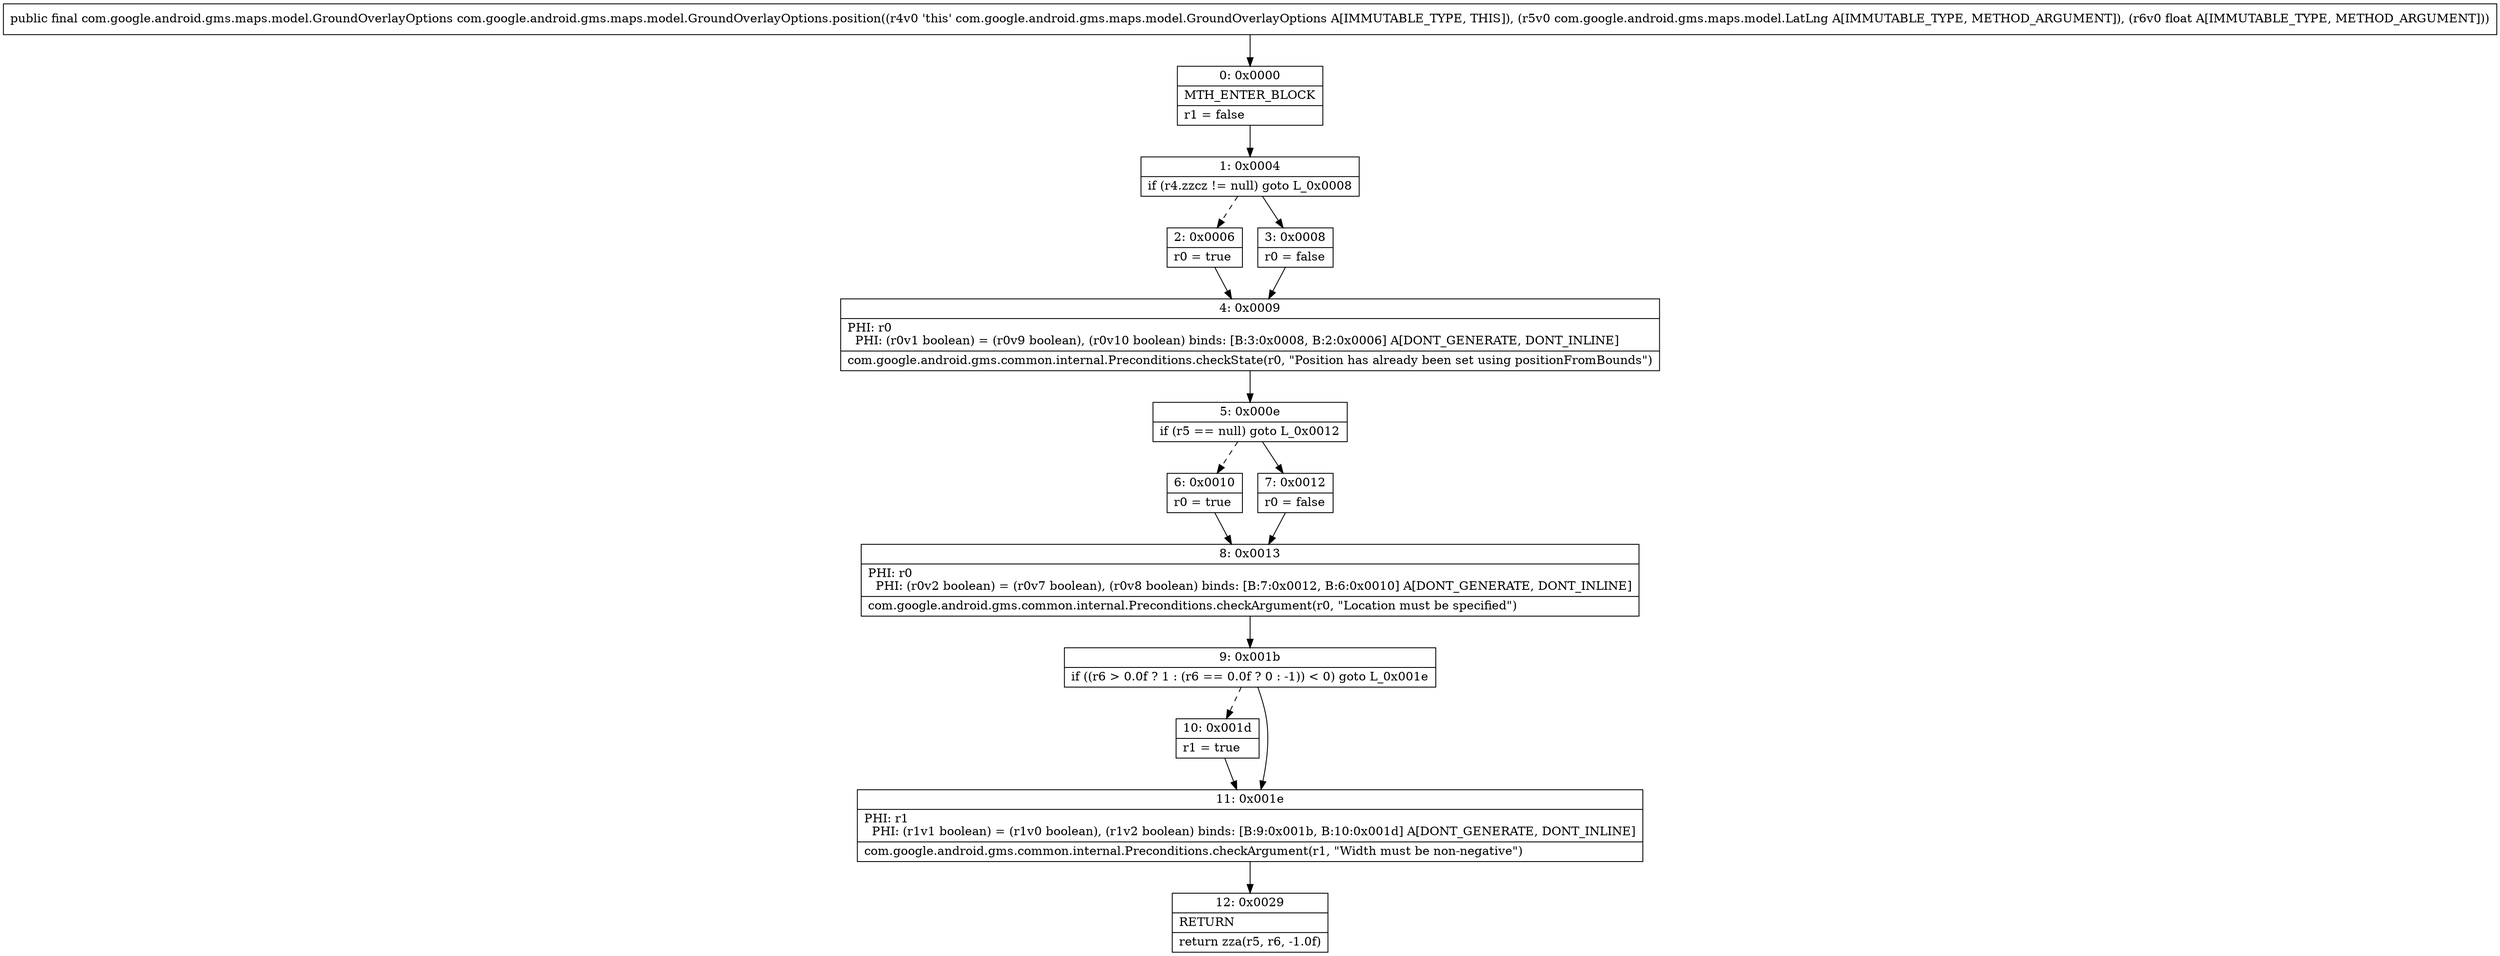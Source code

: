 digraph "CFG forcom.google.android.gms.maps.model.GroundOverlayOptions.position(Lcom\/google\/android\/gms\/maps\/model\/LatLng;F)Lcom\/google\/android\/gms\/maps\/model\/GroundOverlayOptions;" {
Node_0 [shape=record,label="{0\:\ 0x0000|MTH_ENTER_BLOCK\l|r1 = false\l}"];
Node_1 [shape=record,label="{1\:\ 0x0004|if (r4.zzcz != null) goto L_0x0008\l}"];
Node_2 [shape=record,label="{2\:\ 0x0006|r0 = true\l}"];
Node_3 [shape=record,label="{3\:\ 0x0008|r0 = false\l}"];
Node_4 [shape=record,label="{4\:\ 0x0009|PHI: r0 \l  PHI: (r0v1 boolean) = (r0v9 boolean), (r0v10 boolean) binds: [B:3:0x0008, B:2:0x0006] A[DONT_GENERATE, DONT_INLINE]\l|com.google.android.gms.common.internal.Preconditions.checkState(r0, \"Position has already been set using positionFromBounds\")\l}"];
Node_5 [shape=record,label="{5\:\ 0x000e|if (r5 == null) goto L_0x0012\l}"];
Node_6 [shape=record,label="{6\:\ 0x0010|r0 = true\l}"];
Node_7 [shape=record,label="{7\:\ 0x0012|r0 = false\l}"];
Node_8 [shape=record,label="{8\:\ 0x0013|PHI: r0 \l  PHI: (r0v2 boolean) = (r0v7 boolean), (r0v8 boolean) binds: [B:7:0x0012, B:6:0x0010] A[DONT_GENERATE, DONT_INLINE]\l|com.google.android.gms.common.internal.Preconditions.checkArgument(r0, \"Location must be specified\")\l}"];
Node_9 [shape=record,label="{9\:\ 0x001b|if ((r6 \> 0.0f ? 1 : (r6 == 0.0f ? 0 : \-1)) \< 0) goto L_0x001e\l}"];
Node_10 [shape=record,label="{10\:\ 0x001d|r1 = true\l}"];
Node_11 [shape=record,label="{11\:\ 0x001e|PHI: r1 \l  PHI: (r1v1 boolean) = (r1v0 boolean), (r1v2 boolean) binds: [B:9:0x001b, B:10:0x001d] A[DONT_GENERATE, DONT_INLINE]\l|com.google.android.gms.common.internal.Preconditions.checkArgument(r1, \"Width must be non\-negative\")\l}"];
Node_12 [shape=record,label="{12\:\ 0x0029|RETURN\l|return zza(r5, r6, \-1.0f)\l}"];
MethodNode[shape=record,label="{public final com.google.android.gms.maps.model.GroundOverlayOptions com.google.android.gms.maps.model.GroundOverlayOptions.position((r4v0 'this' com.google.android.gms.maps.model.GroundOverlayOptions A[IMMUTABLE_TYPE, THIS]), (r5v0 com.google.android.gms.maps.model.LatLng A[IMMUTABLE_TYPE, METHOD_ARGUMENT]), (r6v0 float A[IMMUTABLE_TYPE, METHOD_ARGUMENT])) }"];
MethodNode -> Node_0;
Node_0 -> Node_1;
Node_1 -> Node_2[style=dashed];
Node_1 -> Node_3;
Node_2 -> Node_4;
Node_3 -> Node_4;
Node_4 -> Node_5;
Node_5 -> Node_6[style=dashed];
Node_5 -> Node_7;
Node_6 -> Node_8;
Node_7 -> Node_8;
Node_8 -> Node_9;
Node_9 -> Node_10[style=dashed];
Node_9 -> Node_11;
Node_10 -> Node_11;
Node_11 -> Node_12;
}


